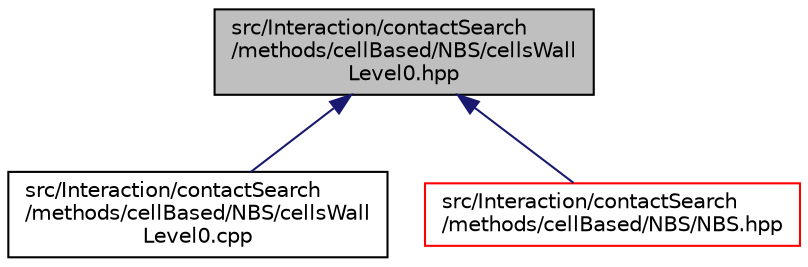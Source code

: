 digraph "src/Interaction/contactSearch/methods/cellBased/NBS/cellsWallLevel0.hpp"
{
 // LATEX_PDF_SIZE
  edge [fontname="Helvetica",fontsize="10",labelfontname="Helvetica",labelfontsize="10"];
  node [fontname="Helvetica",fontsize="10",shape=record];
  Node1 [label="src/Interaction/contactSearch\l/methods/cellBased/NBS/cellsWall\lLevel0.hpp",height=0.2,width=0.4,color="black", fillcolor="grey75", style="filled", fontcolor="black",tooltip=" "];
  Node1 -> Node2 [dir="back",color="midnightblue",fontsize="10",style="solid",fontname="Helvetica"];
  Node2 [label="src/Interaction/contactSearch\l/methods/cellBased/NBS/cellsWall\lLevel0.cpp",height=0.2,width=0.4,color="black", fillcolor="white", style="filled",URL="$cellsWallLevel0_8cpp.html",tooltip=" "];
  Node1 -> Node3 [dir="back",color="midnightblue",fontsize="10",style="solid",fontname="Helvetica"];
  Node3 [label="src/Interaction/contactSearch\l/methods/cellBased/NBS/NBS.hpp",height=0.2,width=0.4,color="red", fillcolor="white", style="filled",URL="$NBS_8hpp.html",tooltip=" "];
}
